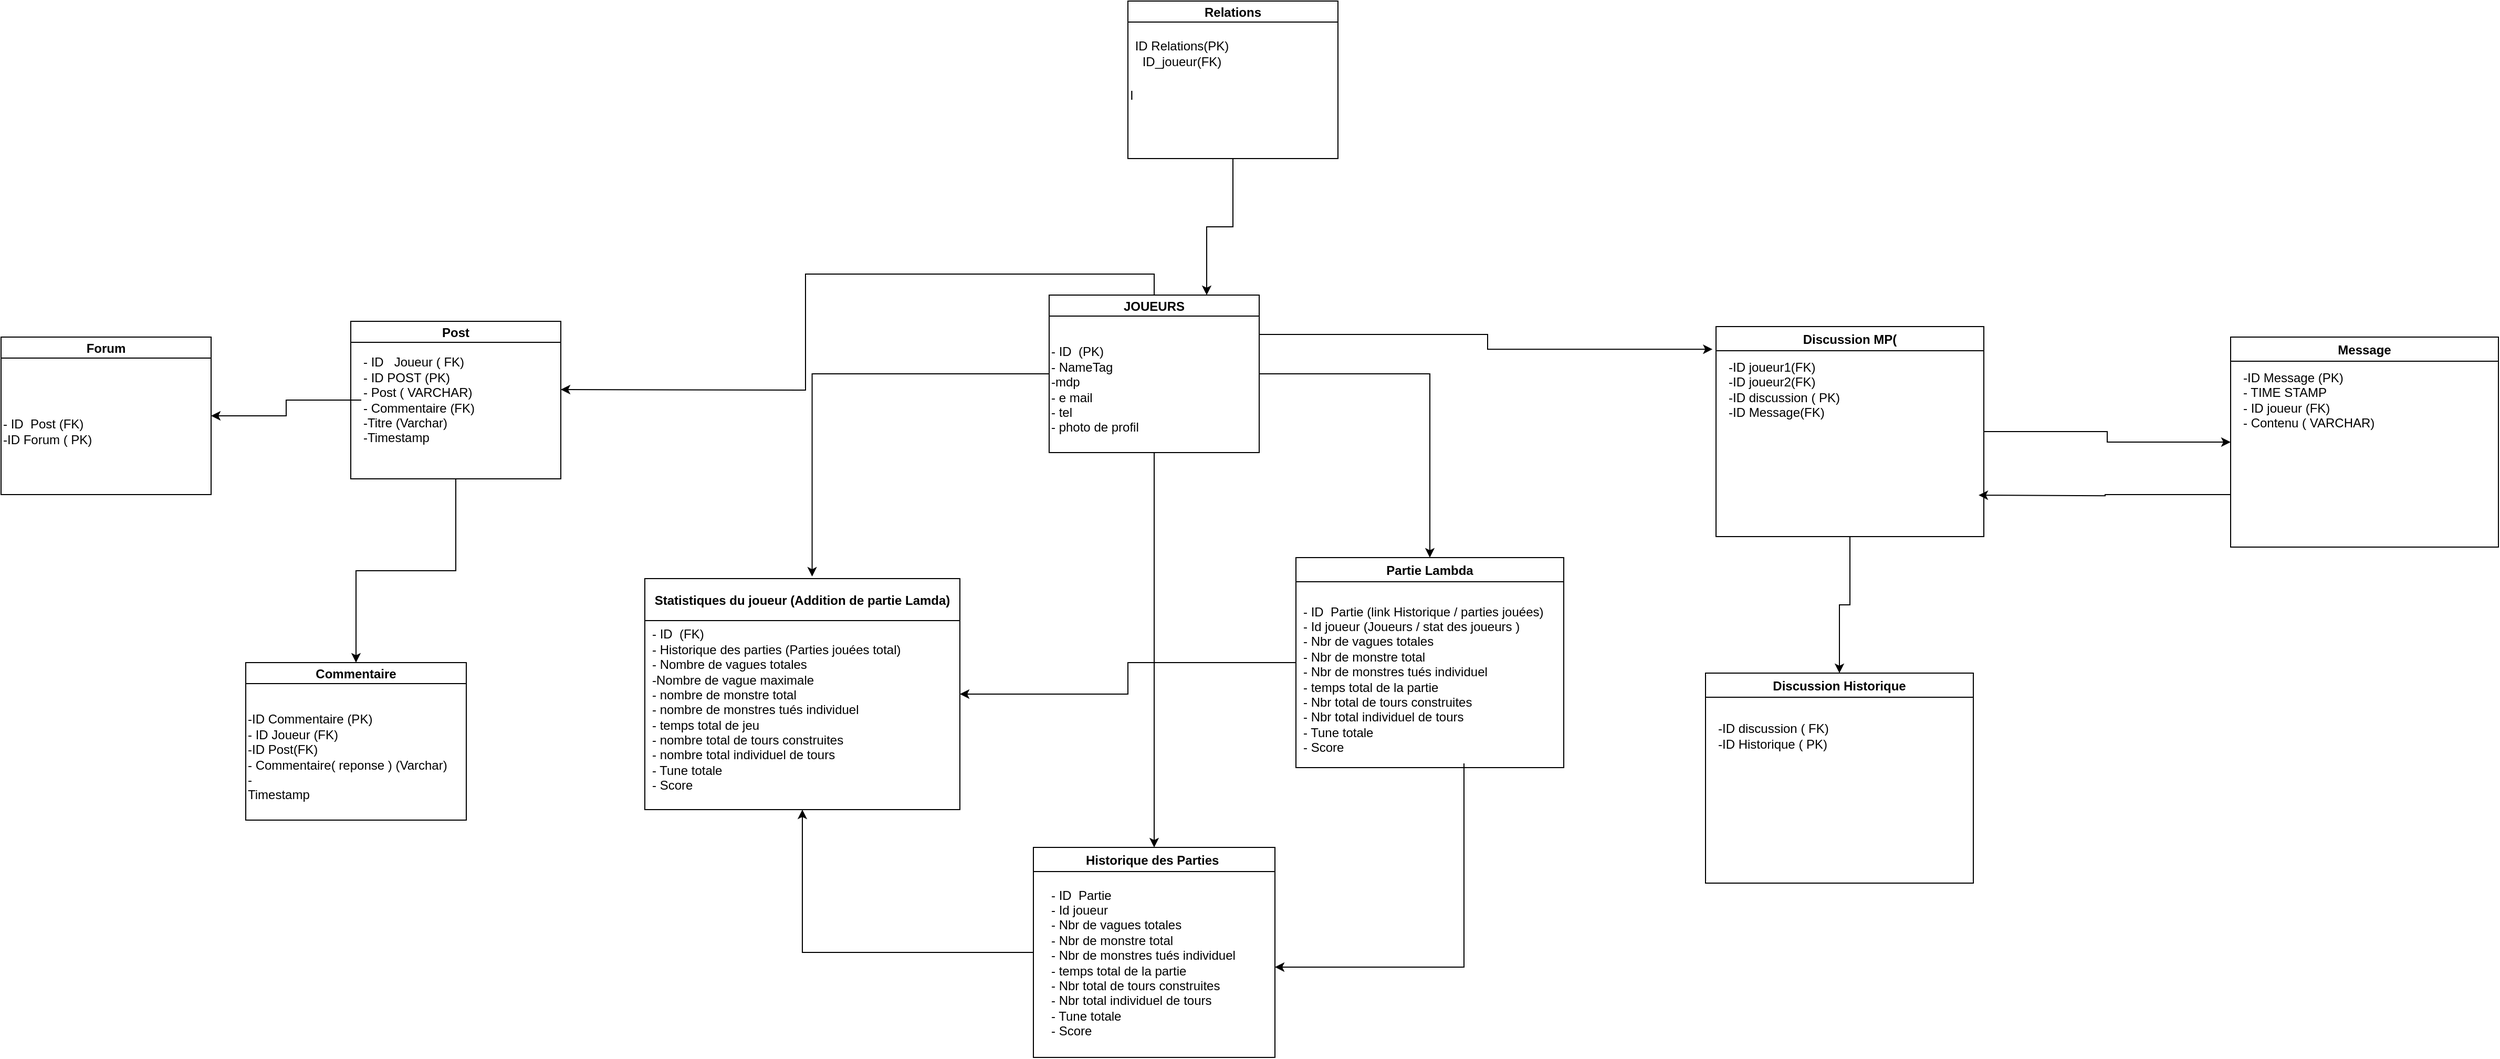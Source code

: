 <mxfile version="20.3.0" type="device"><diagram id="ECOno3CaNb8a47cWoyQk" name="Page-1"><mxGraphModel dx="1919" dy="3063" grid="1" gridSize="10" guides="1" tooltips="1" connect="1" arrows="1" fold="1" page="1" pageScale="1" pageWidth="827" pageHeight="1169" math="0" shadow="0"><root><mxCell id="0"/><mxCell id="1" parent="0"/><mxCell id="Vyv-yRvoVL1bIij_TaTQ-4" style="edgeStyle=orthogonalEdgeStyle;rounded=0;orthogonalLoop=1;jettySize=auto;html=1;entryX=0.5;entryY=0;entryDx=0;entryDy=0;" parent="1" source="nyUJ4cTEcTtrpku_8-A1-1" target="nyUJ4cTEcTtrpku_8-A1-14" edge="1"><mxGeometry relative="1" as="geometry"><mxPoint x="750" y="-995" as="targetPoint"/></mxGeometry></mxCell><mxCell id="Vyv-yRvoVL1bIij_TaTQ-5" style="edgeStyle=orthogonalEdgeStyle;rounded=0;orthogonalLoop=1;jettySize=auto;html=1;entryX=0.531;entryY=-0.009;entryDx=0;entryDy=0;entryPerimeter=0;" parent="1" source="nyUJ4cTEcTtrpku_8-A1-1" target="nyUJ4cTEcTtrpku_8-A1-8" edge="1"><mxGeometry relative="1" as="geometry"/></mxCell><mxCell id="Vyv-yRvoVL1bIij_TaTQ-6" style="edgeStyle=orthogonalEdgeStyle;rounded=0;orthogonalLoop=1;jettySize=auto;html=1;" parent="1" source="nyUJ4cTEcTtrpku_8-A1-1" target="nyUJ4cTEcTtrpku_8-A1-17" edge="1"><mxGeometry relative="1" as="geometry"/></mxCell><mxCell id="p6Np4yvjpfSkidiNeB9Y-3" style="edgeStyle=orthogonalEdgeStyle;rounded=0;orthogonalLoop=1;jettySize=auto;html=1;exitX=1;exitY=0.25;exitDx=0;exitDy=0;entryX=-0.013;entryY=0.108;entryDx=0;entryDy=0;entryPerimeter=0;" parent="1" source="nyUJ4cTEcTtrpku_8-A1-1" target="p6Np4yvjpfSkidiNeB9Y-1" edge="1"><mxGeometry relative="1" as="geometry"/></mxCell><mxCell id="p6Np4yvjpfSkidiNeB9Y-20" style="edgeStyle=orthogonalEdgeStyle;rounded=0;orthogonalLoop=1;jettySize=auto;html=1;exitX=0.5;exitY=0;exitDx=0;exitDy=0;" parent="1" source="nyUJ4cTEcTtrpku_8-A1-1" edge="1"><mxGeometry relative="1" as="geometry"><mxPoint x="-80" y="-1020" as="targetPoint"/></mxGeometry></mxCell><mxCell id="nyUJ4cTEcTtrpku_8-A1-1" value="JOUEURS" style="swimlane;startSize=20;" parent="1" vertex="1"><mxGeometry x="385" y="-1110" width="200" height="150" as="geometry"><mxRectangle x="-90" y="-670" width="90" height="30" as="alternateBounds"/></mxGeometry></mxCell><mxCell id="nyUJ4cTEcTtrpku_8-A1-5" value="&lt;div style=&quot;&quot;&gt;&lt;span style=&quot;background-color: initial;&quot;&gt;- ID&amp;nbsp; (PK)&lt;/span&gt;&lt;/div&gt;&lt;div style=&quot;&quot;&gt;&lt;span style=&quot;background-color: initial;&quot;&gt;- NameTag&amp;nbsp;&lt;/span&gt;&lt;/div&gt;&lt;div style=&quot;&quot;&gt;&lt;span style=&quot;background-color: initial;&quot;&gt;-mdp&lt;/span&gt;&lt;/div&gt;&lt;div style=&quot;&quot;&gt;&lt;span style=&quot;background-color: initial;&quot;&gt;- e mail&lt;/span&gt;&lt;/div&gt;&lt;div style=&quot;&quot;&gt;&lt;span style=&quot;background-color: initial;&quot;&gt;- tel&lt;/span&gt;&lt;/div&gt;&lt;div style=&quot;&quot;&gt;&lt;span style=&quot;background-color: initial;&quot;&gt;- photo de profil&lt;/span&gt;&lt;/div&gt;" style="text;html=1;align=left;verticalAlign=middle;resizable=0;points=[];autosize=1;strokeColor=none;fillColor=none;" parent="nyUJ4cTEcTtrpku_8-A1-1" vertex="1"><mxGeometry y="40" width="110" height="100" as="geometry"/></mxCell><mxCell id="nyUJ4cTEcTtrpku_8-A1-8" value="Statistiques du joueur (Addition de partie Lamda)" style="swimlane;startSize=40;" parent="1" vertex="1"><mxGeometry y="-840" width="300" height="220" as="geometry"><mxRectangle x="-90" y="-670" width="90" height="30" as="alternateBounds"/></mxGeometry></mxCell><mxCell id="nyUJ4cTEcTtrpku_8-A1-9" value="&lt;div style=&quot;&quot;&gt;&lt;span style=&quot;background-color: initial;&quot;&gt;- ID&amp;nbsp; (FK)&lt;/span&gt;&lt;/div&gt;&lt;div style=&quot;&quot;&gt;&lt;span style=&quot;background-color: initial;&quot;&gt;- Historique des parties (Parties jouées total)&lt;/span&gt;&lt;/div&gt;&lt;div style=&quot;&quot;&gt;&lt;span style=&quot;background-color: initial;&quot;&gt;- Nombre de vagues totales&lt;/span&gt;&lt;/div&gt;&lt;div style=&quot;&quot;&gt;&lt;span style=&quot;background-color: initial;&quot;&gt;-Nombre de vague maximale&lt;/span&gt;&lt;/div&gt;&lt;div style=&quot;&quot;&gt;&lt;span style=&quot;background-color: initial;&quot;&gt;- nombre de monstre total&lt;/span&gt;&lt;/div&gt;&lt;div style=&quot;&quot;&gt;&lt;span style=&quot;background-color: initial;&quot;&gt;- nombre de monstres tués individuel&lt;/span&gt;&lt;/div&gt;&lt;div style=&quot;&quot;&gt;&lt;span style=&quot;background-color: initial;&quot;&gt;- temps total de jeu&lt;/span&gt;&lt;/div&gt;&lt;div style=&quot;&quot;&gt;&lt;span style=&quot;background-color: initial;&quot;&gt;- nombre total de tours construites&lt;/span&gt;&lt;/div&gt;&lt;div style=&quot;&quot;&gt;&lt;span style=&quot;background-color: initial;&quot;&gt;- nombre total individuel de tours&lt;/span&gt;&lt;/div&gt;&lt;div style=&quot;&quot;&gt;&lt;span style=&quot;background-color: initial;&quot;&gt;- Tune totale&lt;/span&gt;&lt;/div&gt;&lt;div style=&quot;&quot;&gt;&lt;span style=&quot;background-color: initial;&quot;&gt;- Score&lt;/span&gt;&lt;/div&gt;" style="text;html=1;align=left;verticalAlign=middle;resizable=0;points=[];autosize=1;strokeColor=none;fillColor=none;" parent="nyUJ4cTEcTtrpku_8-A1-8" vertex="1"><mxGeometry x="5" y="40" width="260" height="170" as="geometry"/></mxCell><mxCell id="Vyv-yRvoVL1bIij_TaTQ-9" style="edgeStyle=orthogonalEdgeStyle;rounded=0;orthogonalLoop=1;jettySize=auto;html=1;exitX=0;exitY=0.5;exitDx=0;exitDy=0;entryX=1;entryY=0.5;entryDx=0;entryDy=0;" parent="1" source="nyUJ4cTEcTtrpku_8-A1-14" target="nyUJ4cTEcTtrpku_8-A1-8" edge="1"><mxGeometry relative="1" as="geometry"/></mxCell><mxCell id="nyUJ4cTEcTtrpku_8-A1-14" value="Partie Lambda" style="swimlane;" parent="1" vertex="1"><mxGeometry x="620" y="-860" width="255" height="200" as="geometry"/></mxCell><mxCell id="nyUJ4cTEcTtrpku_8-A1-15" value="&lt;div&gt;&lt;span style=&quot;background-color: initial;&quot;&gt;- ID&amp;nbsp; Partie (link Historique / parties jouées)&lt;/span&gt;&lt;/div&gt;&lt;div&gt;- Id joueur (Joueurs / stat des joueurs )&lt;/div&gt;&lt;div&gt;&lt;span style=&quot;background-color: initial;&quot;&gt;- Nbr de vagues totales&lt;/span&gt;&lt;/div&gt;&lt;div&gt;&lt;span style=&quot;background-color: initial;&quot;&gt;- Nbr de monstre total&lt;/span&gt;&lt;/div&gt;&lt;div&gt;&lt;span style=&quot;background-color: initial;&quot;&gt;- Nbr de monstres tués individuel&lt;/span&gt;&lt;/div&gt;&lt;div&gt;&lt;span style=&quot;background-color: initial;&quot;&gt;- temps total de la partie&lt;/span&gt;&lt;/div&gt;&lt;div&gt;&lt;span style=&quot;background-color: initial;&quot;&gt;- Nbr total de tours construites&lt;/span&gt;&lt;/div&gt;&lt;div&gt;&lt;span style=&quot;background-color: initial;&quot;&gt;- Nbr total individuel de tours&lt;/span&gt;&lt;/div&gt;&lt;div&gt;&lt;span style=&quot;background-color: initial;&quot;&gt;- Tune totale&lt;/span&gt;&lt;/div&gt;&lt;div&gt;&lt;span style=&quot;background-color: initial;&quot;&gt;- Score&lt;/span&gt;&lt;/div&gt;" style="text;html=1;align=left;verticalAlign=middle;resizable=0;points=[];autosize=1;strokeColor=none;fillColor=none;" parent="nyUJ4cTEcTtrpku_8-A1-14" vertex="1"><mxGeometry x="5" y="36" width="250" height="160" as="geometry"/></mxCell><mxCell id="Vyv-yRvoVL1bIij_TaTQ-7" style="edgeStyle=orthogonalEdgeStyle;rounded=0;orthogonalLoop=1;jettySize=auto;html=1;exitX=0;exitY=0.5;exitDx=0;exitDy=0;entryX=0.5;entryY=1;entryDx=0;entryDy=0;" parent="1" source="nyUJ4cTEcTtrpku_8-A1-17" target="nyUJ4cTEcTtrpku_8-A1-8" edge="1"><mxGeometry relative="1" as="geometry"/></mxCell><mxCell id="nyUJ4cTEcTtrpku_8-A1-17" value="Historique des Parties " style="swimlane;" parent="1" vertex="1"><mxGeometry x="370" y="-584" width="230" height="200" as="geometry"/></mxCell><mxCell id="nyUJ4cTEcTtrpku_8-A1-18" value="&lt;div&gt;&lt;span style=&quot;background-color: initial;&quot;&gt;- ID&amp;nbsp; Partie&lt;/span&gt;&lt;/div&gt;&lt;div&gt;- Id joueur&lt;/div&gt;&lt;div&gt;&lt;span style=&quot;background-color: initial;&quot;&gt;- Nbr de vagues totales&lt;/span&gt;&lt;/div&gt;&lt;div&gt;&lt;span style=&quot;background-color: initial;&quot;&gt;- Nbr de monstre total&lt;/span&gt;&lt;/div&gt;&lt;div&gt;&lt;span style=&quot;background-color: initial;&quot;&gt;- Nbr de monstres tués individuel&lt;/span&gt;&lt;/div&gt;&lt;div&gt;&lt;span style=&quot;background-color: initial;&quot;&gt;- temps total de la partie&lt;/span&gt;&lt;/div&gt;&lt;div&gt;&lt;span style=&quot;background-color: initial;&quot;&gt;- Nbr total de tours construites&lt;/span&gt;&lt;/div&gt;&lt;div&gt;&lt;span style=&quot;background-color: initial;&quot;&gt;- Nbr total individuel de tours&lt;/span&gt;&lt;/div&gt;&lt;div&gt;&lt;span style=&quot;background-color: initial;&quot;&gt;- Tune totale&lt;/span&gt;&lt;/div&gt;&lt;div&gt;&lt;span style=&quot;background-color: initial;&quot;&gt;- Score&lt;/span&gt;&lt;/div&gt;" style="text;html=1;align=left;verticalAlign=middle;resizable=0;points=[];autosize=1;strokeColor=none;fillColor=none;" parent="nyUJ4cTEcTtrpku_8-A1-17" vertex="1"><mxGeometry x="15" y="30" width="200" height="160" as="geometry"/></mxCell><mxCell id="Vyv-yRvoVL1bIij_TaTQ-8" style="edgeStyle=orthogonalEdgeStyle;rounded=0;orthogonalLoop=1;jettySize=auto;html=1;" parent="1" source="nyUJ4cTEcTtrpku_8-A1-15" edge="1"><mxGeometry relative="1" as="geometry"><mxPoint x="600" y="-470" as="targetPoint"/><Array as="points"><mxPoint x="780" y="-470"/></Array></mxGeometry></mxCell><mxCell id="p6Np4yvjpfSkidiNeB9Y-6" style="edgeStyle=orthogonalEdgeStyle;rounded=0;orthogonalLoop=1;jettySize=auto;html=1;exitX=0.5;exitY=1;exitDx=0;exitDy=0;" parent="1" source="p6Np4yvjpfSkidiNeB9Y-1" target="p6Np4yvjpfSkidiNeB9Y-4" edge="1"><mxGeometry relative="1" as="geometry"/></mxCell><mxCell id="p6Np4yvjpfSkidiNeB9Y-9" style="edgeStyle=orthogonalEdgeStyle;rounded=0;orthogonalLoop=1;jettySize=auto;html=1;exitX=1;exitY=0.5;exitDx=0;exitDy=0;entryX=0;entryY=0.5;entryDx=0;entryDy=0;" parent="1" source="p6Np4yvjpfSkidiNeB9Y-1" target="p6Np4yvjpfSkidiNeB9Y-7" edge="1"><mxGeometry relative="1" as="geometry"/></mxCell><mxCell id="p6Np4yvjpfSkidiNeB9Y-1" value="Discussion MP(" style="swimlane;" parent="1" vertex="1"><mxGeometry x="1020" y="-1080" width="255" height="200" as="geometry"/></mxCell><mxCell id="p6Np4yvjpfSkidiNeB9Y-2" value="-ID joueur1(FK)&lt;br&gt;-ID joueur2(FK)&lt;br&gt;-ID discussion ( PK)&lt;br&gt;-ID Message(FK)" style="text;html=1;align=left;verticalAlign=middle;resizable=0;points=[];autosize=1;strokeColor=none;fillColor=none;" parent="p6Np4yvjpfSkidiNeB9Y-1" vertex="1"><mxGeometry x="10" y="25" width="130" height="70" as="geometry"/></mxCell><mxCell id="p6Np4yvjpfSkidiNeB9Y-4" value="Discussion Historique" style="swimlane;" parent="1" vertex="1"><mxGeometry x="1010" y="-750" width="255" height="200" as="geometry"/></mxCell><mxCell id="p6Np4yvjpfSkidiNeB9Y-5" value="-ID discussion ( FK)&lt;br&gt;-ID Historique ( PK)" style="text;html=1;align=left;verticalAlign=middle;resizable=0;points=[];autosize=1;strokeColor=none;fillColor=none;" parent="p6Np4yvjpfSkidiNeB9Y-4" vertex="1"><mxGeometry x="10" y="40" width="130" height="40" as="geometry"/></mxCell><mxCell id="p6Np4yvjpfSkidiNeB9Y-10" style="edgeStyle=orthogonalEdgeStyle;rounded=0;orthogonalLoop=1;jettySize=auto;html=1;exitX=0;exitY=0.75;exitDx=0;exitDy=0;" parent="1" source="p6Np4yvjpfSkidiNeB9Y-7" edge="1"><mxGeometry relative="1" as="geometry"><mxPoint x="1270.0" y="-919.444" as="targetPoint"/></mxGeometry></mxCell><mxCell id="p6Np4yvjpfSkidiNeB9Y-7" value="Message" style="swimlane;" parent="1" vertex="1"><mxGeometry x="1510" y="-1070" width="255" height="200" as="geometry"/></mxCell><mxCell id="p6Np4yvjpfSkidiNeB9Y-8" value="-ID Message (PK)&lt;br&gt;- TIME STAMP&lt;br&gt;- ID joueur (FK)&lt;br&gt;- Contenu ( VARCHAR)" style="text;html=1;align=left;verticalAlign=middle;resizable=0;points=[];autosize=1;strokeColor=none;fillColor=none;" parent="p6Np4yvjpfSkidiNeB9Y-7" vertex="1"><mxGeometry x="10" y="25" width="150" height="70" as="geometry"/></mxCell><mxCell id="p6Np4yvjpfSkidiNeB9Y-11" value="Forum" style="swimlane;startSize=20;" parent="1" vertex="1"><mxGeometry x="-613" y="-1070" width="200" height="150" as="geometry"><mxRectangle x="-90" y="-670" width="90" height="30" as="alternateBounds"/></mxGeometry></mxCell><mxCell id="p6Np4yvjpfSkidiNeB9Y-12" value="&lt;div style=&quot;&quot;&gt;&lt;span style=&quot;background-color: initial;&quot;&gt;- ID&amp;nbsp; Post (FK)&lt;/span&gt;&lt;/div&gt;&lt;div style=&quot;&quot;&gt;&lt;span style=&quot;background-color: initial;&quot;&gt;-ID Forum ( PK)&lt;/span&gt;&lt;/div&gt;" style="text;html=1;align=left;verticalAlign=middle;resizable=0;points=[];autosize=1;strokeColor=none;fillColor=none;" parent="p6Np4yvjpfSkidiNeB9Y-11" vertex="1"><mxGeometry y="70" width="110" height="40" as="geometry"/></mxCell><mxCell id="p6Np4yvjpfSkidiNeB9Y-19" style="edgeStyle=orthogonalEdgeStyle;rounded=0;orthogonalLoop=1;jettySize=auto;html=1;exitX=0.5;exitY=1;exitDx=0;exitDy=0;" parent="1" source="p6Np4yvjpfSkidiNeB9Y-13" target="p6Np4yvjpfSkidiNeB9Y-17" edge="1"><mxGeometry relative="1" as="geometry"/></mxCell><mxCell id="p6Np4yvjpfSkidiNeB9Y-13" value="Post" style="swimlane;startSize=20;" parent="1" vertex="1"><mxGeometry x="-280" y="-1085" width="200" height="150" as="geometry"><mxRectangle x="-90" y="-670" width="90" height="30" as="alternateBounds"/></mxGeometry></mxCell><mxCell id="p6Np4yvjpfSkidiNeB9Y-14" value="&lt;div style=&quot;&quot;&gt;&lt;span style=&quot;background-color: initial;&quot;&gt;- ID&amp;nbsp; &amp;nbsp;Joueur ( FK)&lt;/span&gt;&lt;/div&gt;&lt;div style=&quot;&quot;&gt;&lt;span style=&quot;background-color: initial;&quot;&gt;- ID POST (PK)&lt;/span&gt;&lt;/div&gt;&lt;div style=&quot;&quot;&gt;&lt;span style=&quot;background-color: initial;&quot;&gt;- Post ( VARCHAR)&lt;/span&gt;&lt;/div&gt;&lt;div style=&quot;&quot;&gt;&lt;span style=&quot;background-color: initial;&quot;&gt;- Commentaire (FK)&lt;/span&gt;&lt;/div&gt;&lt;div style=&quot;&quot;&gt;&lt;span style=&quot;background-color: initial;&quot;&gt;-Titre (Varchar)&lt;/span&gt;&lt;/div&gt;&lt;div style=&quot;&quot;&gt;&lt;span style=&quot;background-color: initial;&quot;&gt;-Timestamp&lt;/span&gt;&lt;/div&gt;" style="text;html=1;align=left;verticalAlign=middle;resizable=0;points=[];autosize=1;strokeColor=none;fillColor=none;" parent="p6Np4yvjpfSkidiNeB9Y-13" vertex="1"><mxGeometry x="10" y="25" width="130" height="100" as="geometry"/></mxCell><mxCell id="p6Np4yvjpfSkidiNeB9Y-16" style="edgeStyle=orthogonalEdgeStyle;rounded=0;orthogonalLoop=1;jettySize=auto;html=1;entryX=1;entryY=0.5;entryDx=0;entryDy=0;" parent="1" source="p6Np4yvjpfSkidiNeB9Y-14" target="p6Np4yvjpfSkidiNeB9Y-11" edge="1"><mxGeometry relative="1" as="geometry"/></mxCell><mxCell id="p6Np4yvjpfSkidiNeB9Y-17" value="Commentaire" style="swimlane;startSize=20;" parent="1" vertex="1"><mxGeometry x="-380" y="-760" width="210" height="150" as="geometry"><mxRectangle x="-90" y="-670" width="90" height="30" as="alternateBounds"/></mxGeometry></mxCell><mxCell id="p6Np4yvjpfSkidiNeB9Y-18" value="&lt;div style=&quot;&quot;&gt;-ID Commentaire (PK)&lt;/div&gt;&lt;div style=&quot;&quot;&gt;- ID Joueur (FK)&lt;/div&gt;&lt;div style=&quot;&quot;&gt;-ID Post(FK)&lt;/div&gt;&lt;div style=&quot;&quot;&gt;- Commentaire( reponse ) (Varchar)&lt;/div&gt;&lt;div style=&quot;&quot;&gt;-&lt;/div&gt;Timestamp" style="text;html=1;align=left;verticalAlign=middle;resizable=0;points=[];autosize=1;strokeColor=none;fillColor=none;" parent="p6Np4yvjpfSkidiNeB9Y-17" vertex="1"><mxGeometry y="40" width="210" height="100" as="geometry"/></mxCell><mxCell id="Z1XsrevgnyUF8Sf26aTE-4" style="edgeStyle=orthogonalEdgeStyle;rounded=0;orthogonalLoop=1;jettySize=auto;html=1;exitX=0.5;exitY=1;exitDx=0;exitDy=0;entryX=0.75;entryY=0;entryDx=0;entryDy=0;" edge="1" parent="1" source="Z1XsrevgnyUF8Sf26aTE-1" target="nyUJ4cTEcTtrpku_8-A1-1"><mxGeometry relative="1" as="geometry"/></mxCell><mxCell id="Z1XsrevgnyUF8Sf26aTE-1" value="Relations" style="swimlane;startSize=20;" vertex="1" parent="1"><mxGeometry x="460" y="-1390" width="200" height="150" as="geometry"><mxRectangle x="-90" y="-670" width="90" height="30" as="alternateBounds"/></mxGeometry></mxCell><mxCell id="Z1XsrevgnyUF8Sf26aTE-2" value="&lt;div style=&quot;&quot;&gt;I&lt;/div&gt;" style="text;html=1;align=left;verticalAlign=middle;resizable=0;points=[];autosize=1;strokeColor=none;fillColor=none;" vertex="1" parent="Z1XsrevgnyUF8Sf26aTE-1"><mxGeometry y="75" width="30" height="30" as="geometry"/></mxCell><mxCell id="Z1XsrevgnyUF8Sf26aTE-3" value="ID Relations(PK)&lt;br&gt;ID_joueur(FK)&lt;br&gt;" style="text;html=1;align=center;verticalAlign=middle;resizable=0;points=[];autosize=1;strokeColor=none;fillColor=none;" vertex="1" parent="1"><mxGeometry x="456" y="-1360" width="110" height="40" as="geometry"/></mxCell></root></mxGraphModel></diagram></mxfile>